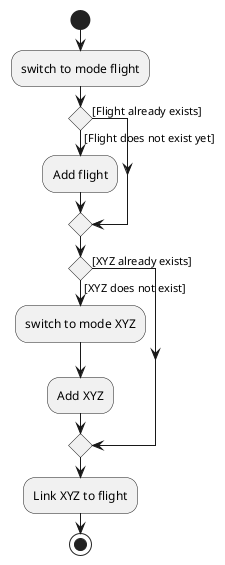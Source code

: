 @startuml
start

:switch to mode flight;

if () then ([Flight does not exist yet])
    :Add flight;
else ([Flight already exists])
endif

if () then ([XYZ does not exist])
    :switch to mode XYZ;
    :Add XYZ;

else ([XYZ already exists])
endif

:Link XYZ to flight;

stop
@enduml
